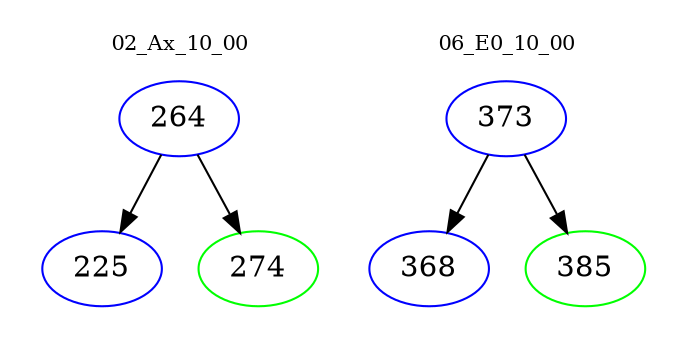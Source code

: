 digraph{
subgraph cluster_0 {
color = white
label = "02_Ax_10_00";
fontsize=10;
T0_264 [label="264", color="blue"]
T0_264 -> T0_225 [color="black"]
T0_225 [label="225", color="blue"]
T0_264 -> T0_274 [color="black"]
T0_274 [label="274", color="green"]
}
subgraph cluster_1 {
color = white
label = "06_E0_10_00";
fontsize=10;
T1_373 [label="373", color="blue"]
T1_373 -> T1_368 [color="black"]
T1_368 [label="368", color="blue"]
T1_373 -> T1_385 [color="black"]
T1_385 [label="385", color="green"]
}
}
